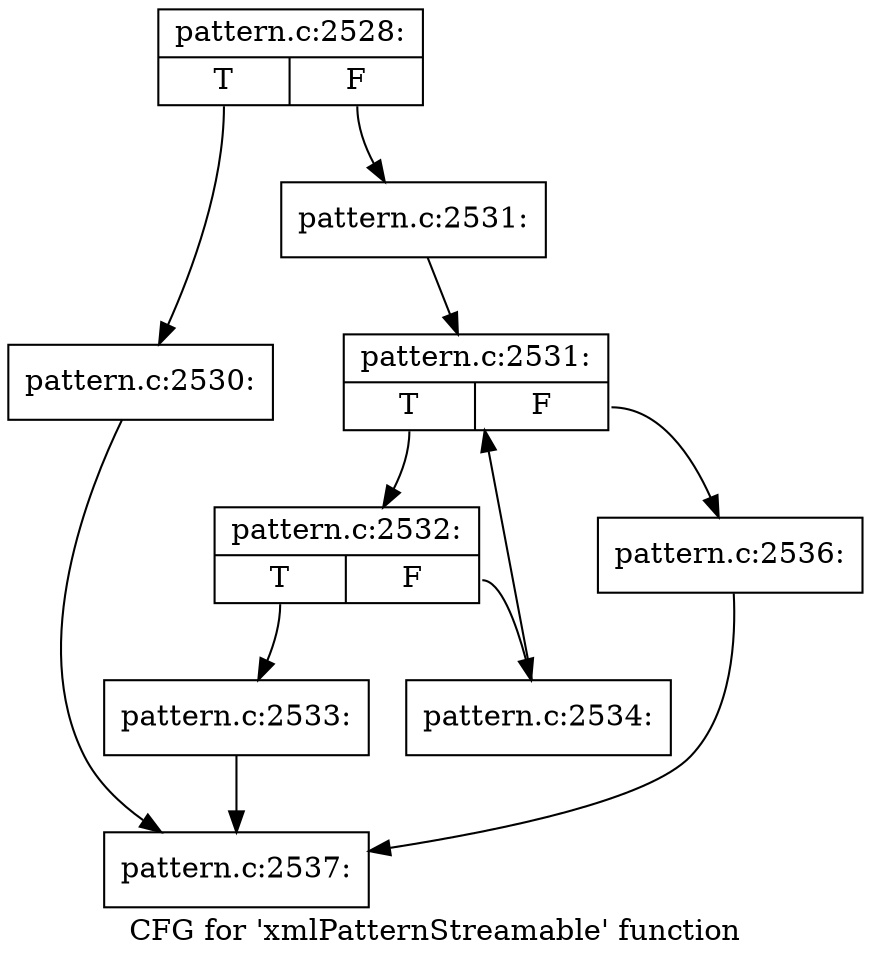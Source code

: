 digraph "CFG for 'xmlPatternStreamable' function" {
	label="CFG for 'xmlPatternStreamable' function";

	Node0x55c8a1130c00 [shape=record,label="{pattern.c:2528:|{<s0>T|<s1>F}}"];
	Node0x55c8a1130c00:s0 -> Node0x55c8a111cb60;
	Node0x55c8a1130c00:s1 -> Node0x55c8a111cc70;
	Node0x55c8a111cb60 [shape=record,label="{pattern.c:2530:}"];
	Node0x55c8a111cb60 -> Node0x55c8a111d6c0;
	Node0x55c8a111cc70 [shape=record,label="{pattern.c:2531:}"];
	Node0x55c8a111cc70 -> Node0x55c8a111d180;
	Node0x55c8a111d180 [shape=record,label="{pattern.c:2531:|{<s0>T|<s1>F}}"];
	Node0x55c8a111d180:s0 -> Node0x55c8a1139e70;
	Node0x55c8a111d180:s1 -> Node0x55c8a1139c90;
	Node0x55c8a1139e70 [shape=record,label="{pattern.c:2532:|{<s0>T|<s1>F}}"];
	Node0x55c8a1139e70:s0 -> Node0x55c8a113a020;
	Node0x55c8a1139e70:s1 -> Node0x55c8a113a070;
	Node0x55c8a113a020 [shape=record,label="{pattern.c:2533:}"];
	Node0x55c8a113a020 -> Node0x55c8a111d6c0;
	Node0x55c8a113a070 [shape=record,label="{pattern.c:2534:}"];
	Node0x55c8a113a070 -> Node0x55c8a111d180;
	Node0x55c8a1139c90 [shape=record,label="{pattern.c:2536:}"];
	Node0x55c8a1139c90 -> Node0x55c8a111d6c0;
	Node0x55c8a111d6c0 [shape=record,label="{pattern.c:2537:}"];
}
